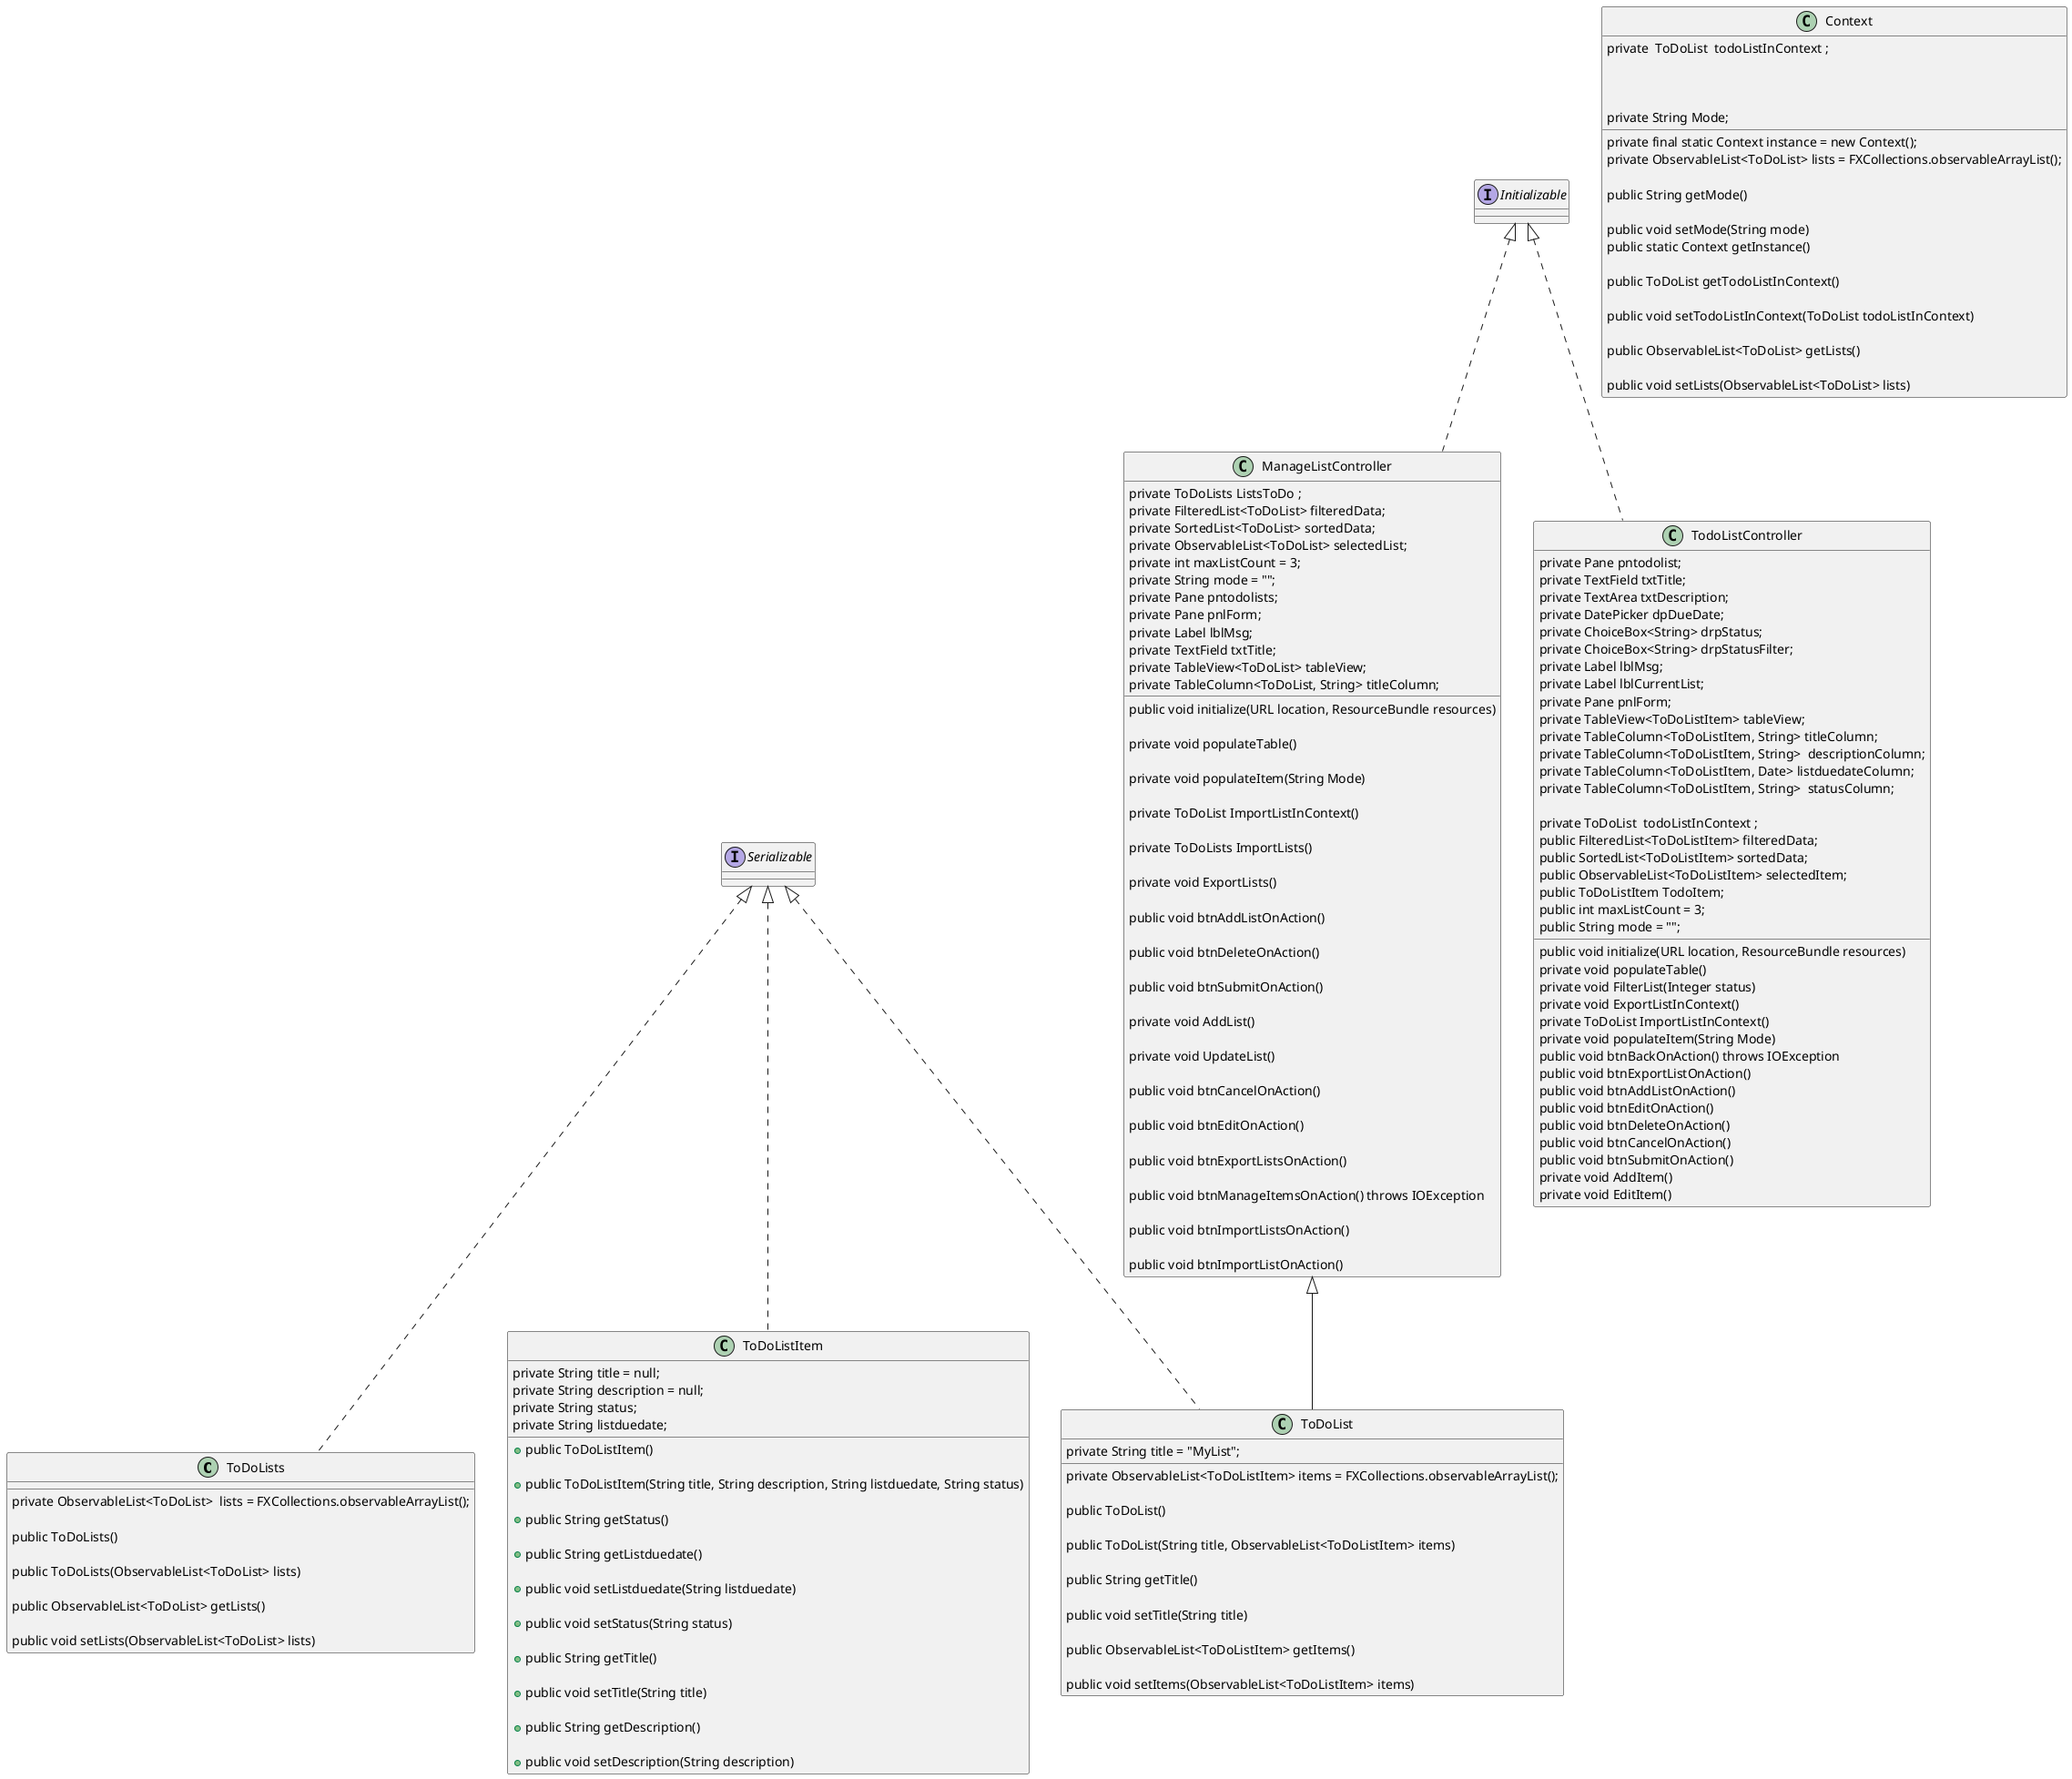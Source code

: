 @startuml

class ToDoLists implements Serializable {

    private ObservableList<ToDoList>  lists = FXCollections.observableArrayList();

    public ToDoLists()

    public ToDoLists(ObservableList<ToDoList> lists)

    public ObservableList<ToDoList> getLists()

    public void setLists(ObservableList<ToDoList> lists)
}

class ToDoList extends ManageListController implements Serializable {

    private String title = "MyList";
    private ObservableList<ToDoListItem> items = FXCollections.observableArrayList();

    public ToDoList()

    public ToDoList(String title, ObservableList<ToDoListItem> items)

    public String getTitle()

    public void setTitle(String title)

    public ObservableList<ToDoListItem> getItems()

    public void setItems(ObservableList<ToDoListItem> items)
}

class ToDoListItem implements Serializable {

    private String title = null;
    private String description = null;
    private String status;
    private String listduedate;

    +public ToDoListItem()

    +public ToDoListItem(String title, String description, String listduedate, String status)

    +public String getStatus()

    +public String getListduedate()

    +public void setListduedate(String listduedate)

    +public void setStatus(String status)

    +public String getTitle()

    +public void setTitle(String title)

    +public String getDescription()

    +public void setDescription(String description)
}

class Context {
    private final static Context instance = new Context();
    private  ToDoList  todoListInContext ;
    private ObservableList<ToDoList> lists = FXCollections.observableArrayList();

    public String getMode()

    public void setMode(String mode)

    private String Mode;
    public static Context getInstance()

    public ToDoList getTodoListInContext()

    public void setTodoListInContext(ToDoList todoListInContext)

    public ObservableList<ToDoList> getLists()

    public void setLists(ObservableList<ToDoList> lists)
}

class ManageListController implements Initializable {
    private ToDoLists ListsToDo ;
    private FilteredList<ToDoList> filteredData;
    private SortedList<ToDoList> sortedData;
    private ObservableList<ToDoList> selectedList;
    private int maxListCount = 3;
    private String mode = "";
    private Pane pntodolists;
    private Pane pnlForm;
    private Label lblMsg;
    private TextField txtTitle;
    private TableView<ToDoList> tableView;
    private TableColumn<ToDoList, String> titleColumn;

    public void initialize(URL location, ResourceBundle resources)

    private void populateTable()

    private void populateItem(String Mode)

    private ToDoList ImportListInContext()

    private ToDoLists ImportLists()

    private void ExportLists()

    public void btnAddListOnAction()

    public void btnDeleteOnAction()

    public void btnSubmitOnAction()

    private void AddList()

    private void UpdateList()

    public void btnCancelOnAction()

    public void btnEditOnAction()

    public void btnExportListsOnAction()

    public void btnManageItemsOnAction() throws IOException

    public void btnImportListsOnAction()

    public void btnImportListOnAction()
}

class TodoListController implements Initializable {
    private Pane pntodolist;
    private TextField txtTitle;
    private TextArea txtDescription;
    private DatePicker dpDueDate;
    private ChoiceBox<String> drpStatus;
    private ChoiceBox<String> drpStatusFilter;
    private Label lblMsg;
    private Label lblCurrentList;
    private Pane pnlForm;
    private TableView<ToDoListItem> tableView;
    private TableColumn<ToDoListItem, String> titleColumn;
    private TableColumn<ToDoListItem, String>  descriptionColumn;
    private TableColumn<ToDoListItem, Date> listduedateColumn;
    private TableColumn<ToDoListItem, String>  statusColumn;

    private ToDoList  todoListInContext ;
    public FilteredList<ToDoListItem> filteredData;
    public SortedList<ToDoListItem> sortedData;
    public ObservableList<ToDoListItem> selectedItem;
    public ToDoListItem TodoItem;
    public int maxListCount = 3;
    public String mode = "";

    public void initialize(URL location, ResourceBundle resources)
    private void populateTable()
    private void FilterList(Integer status)
    private void ExportListInContext()
    private ToDoList ImportListInContext()
    private void populateItem(String Mode)
    public void btnBackOnAction() throws IOException
    public void btnExportListOnAction()
    public void btnAddListOnAction()
    public void btnEditOnAction()
    public void btnDeleteOnAction()
    public void btnCancelOnAction()
    public void btnSubmitOnAction()
    private void AddItem()
    private void EditItem()
}

@enduml